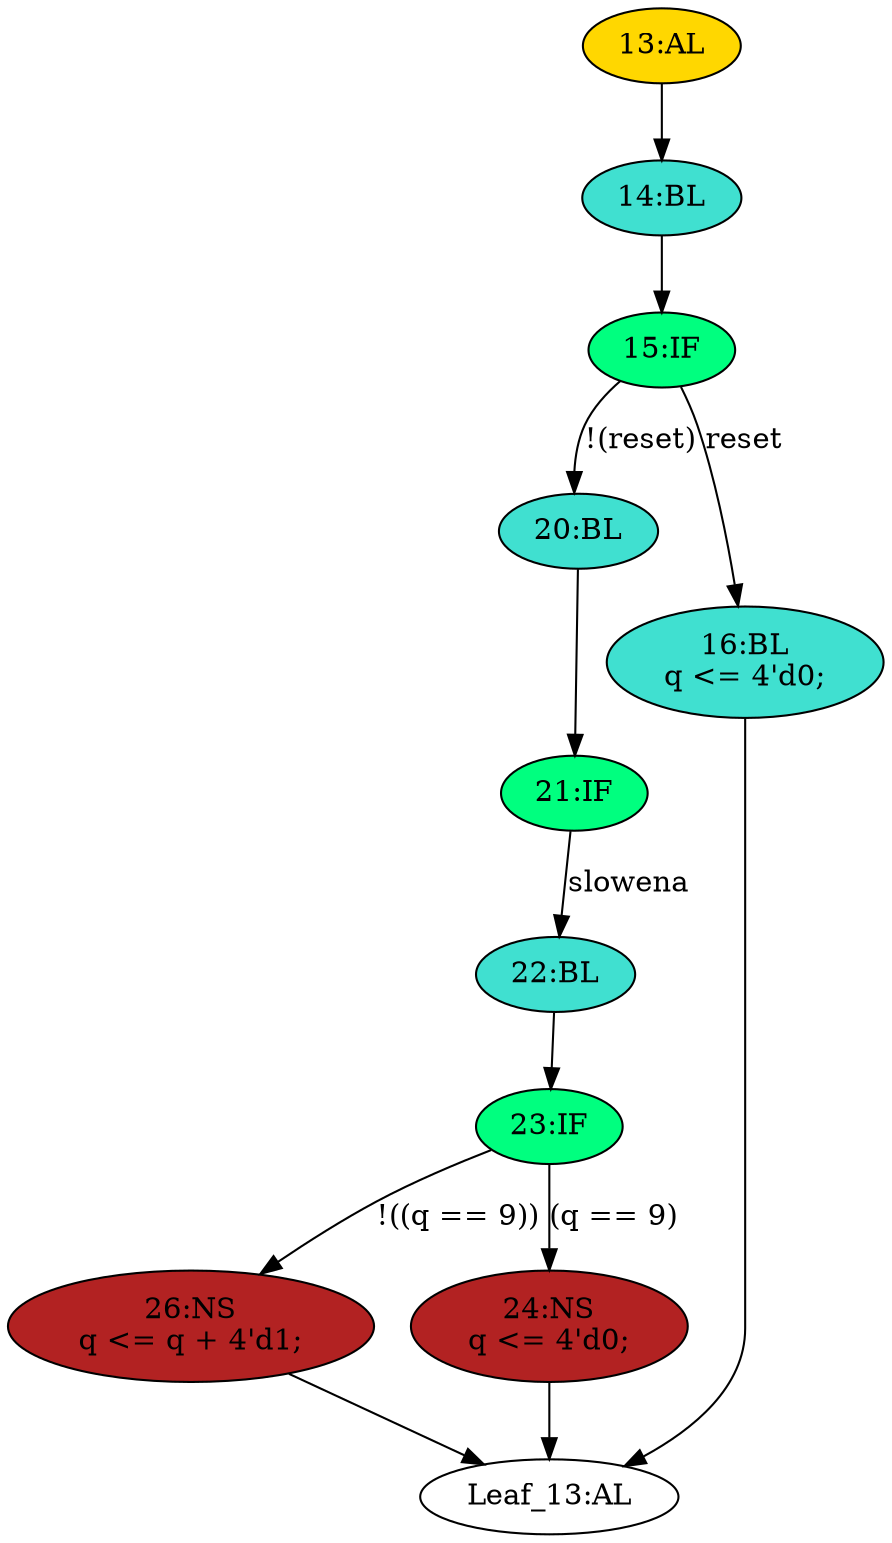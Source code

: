 strict digraph "" {
	node [label="\N"];
	"23:IF"	[ast="<pyverilog.vparser.ast.IfStatement object at 0x7fc8aada1510>",
		fillcolor=springgreen,
		label="23:IF",
		statements="[]",
		style=filled,
		typ=IfStatement];
	"26:NS"	[ast="<pyverilog.vparser.ast.NonblockingSubstitution object at 0x7fc8aada1650>",
		fillcolor=firebrick,
		label="26:NS
q <= q + 4'd1;",
		statements="[<pyverilog.vparser.ast.NonblockingSubstitution object at 0x7fc8aada1650>]",
		style=filled,
		typ=NonblockingSubstitution];
	"23:IF" -> "26:NS"	[cond="['q']",
		label="!((q == 9))",
		lineno=23];
	"24:NS"	[ast="<pyverilog.vparser.ast.NonblockingSubstitution object at 0x7fc8aada1890>",
		fillcolor=firebrick,
		label="24:NS
q <= 4'd0;",
		statements="[<pyverilog.vparser.ast.NonblockingSubstitution object at 0x7fc8aada1890>]",
		style=filled,
		typ=NonblockingSubstitution];
	"23:IF" -> "24:NS"	[cond="['q']",
		label="(q == 9)",
		lineno=23];
	"14:BL"	[ast="<pyverilog.vparser.ast.Block object at 0x7fc8aada1a90>",
		fillcolor=turquoise,
		label="14:BL",
		statements="[]",
		style=filled,
		typ=Block];
	"15:IF"	[ast="<pyverilog.vparser.ast.IfStatement object at 0x7fc8aada1ad0>",
		fillcolor=springgreen,
		label="15:IF",
		statements="[]",
		style=filled,
		typ=IfStatement];
	"14:BL" -> "15:IF"	[cond="[]",
		lineno=None];
	"20:BL"	[ast="<pyverilog.vparser.ast.Block object at 0x7fc8aada1b10>",
		fillcolor=turquoise,
		label="20:BL",
		statements="[]",
		style=filled,
		typ=Block];
	"21:IF"	[ast="<pyverilog.vparser.ast.IfStatement object at 0x7fc8aada1b50>",
		fillcolor=springgreen,
		label="21:IF",
		statements="[]",
		style=filled,
		typ=IfStatement];
	"20:BL" -> "21:IF"	[cond="[]",
		lineno=None];
	"22:BL"	[ast="<pyverilog.vparser.ast.Block object at 0x7fc8aada1b90>",
		fillcolor=turquoise,
		label="22:BL",
		statements="[]",
		style=filled,
		typ=Block];
	"22:BL" -> "23:IF"	[cond="[]",
		lineno=None];
	"21:IF" -> "22:BL"	[cond="['slowena']",
		label=slowena,
		lineno=21];
	"15:IF" -> "20:BL"	[cond="['reset']",
		label="!(reset)",
		lineno=15];
	"16:BL"	[ast="<pyverilog.vparser.ast.Block object at 0x7fc8aada1c10>",
		fillcolor=turquoise,
		label="16:BL
q <= 4'd0;",
		statements="[<pyverilog.vparser.ast.NonblockingSubstitution object at 0x7fc8aada1c50>]",
		style=filled,
		typ=Block];
	"15:IF" -> "16:BL"	[cond="['reset']",
		label=reset,
		lineno=15];
	"Leaf_13:AL"	[def_var="['q']",
		label="Leaf_13:AL"];
	"26:NS" -> "Leaf_13:AL"	[cond="[]",
		lineno=None];
	"24:NS" -> "Leaf_13:AL"	[cond="[]",
		lineno=None];
	"13:AL"	[ast="<pyverilog.vparser.ast.Always object at 0x7fc8aada1e90>",
		clk_sens=True,
		fillcolor=gold,
		label="13:AL",
		sens="['clk', 'reset']",
		statements="[]",
		style=filled,
		typ=Always,
		use_var="['q', 'reset', 'slowena']"];
	"13:AL" -> "14:BL"	[cond="[]",
		lineno=None];
	"16:BL" -> "Leaf_13:AL"	[cond="[]",
		lineno=None];
}
